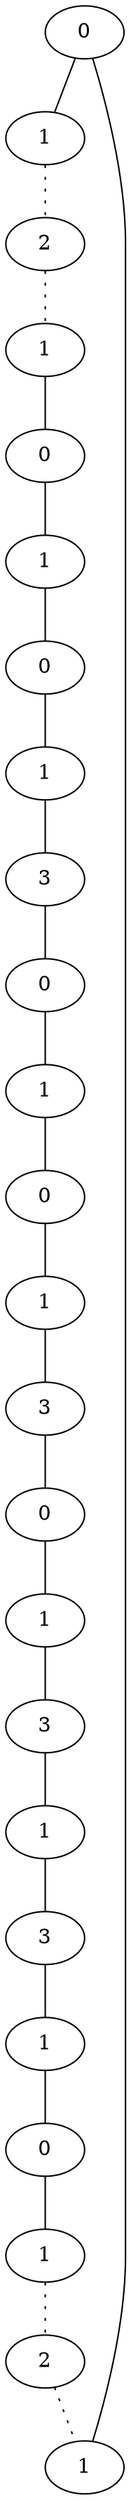 graph {
a0[label=0];
a1[label=1];
a2[label=2];
a3[label=1];
a4[label=0];
a5[label=1];
a6[label=0];
a7[label=1];
a8[label=3];
a9[label=0];
a10[label=1];
a11[label=0];
a12[label=1];
a13[label=3];
a14[label=0];
a15[label=1];
a16[label=3];
a17[label=1];
a18[label=3];
a19[label=1];
a20[label=0];
a21[label=1];
a22[label=2];
a23[label=1];
a0 -- a1;
a0 -- a23;
a1 -- a2 [style=dotted];
a2 -- a3 [style=dotted];
a3 -- a4;
a4 -- a5;
a5 -- a6;
a6 -- a7;
a7 -- a8;
a8 -- a9;
a9 -- a10;
a10 -- a11;
a11 -- a12;
a12 -- a13;
a13 -- a14;
a14 -- a15;
a15 -- a16;
a16 -- a17;
a17 -- a18;
a18 -- a19;
a19 -- a20;
a20 -- a21;
a21 -- a22 [style=dotted];
a22 -- a23 [style=dotted];
}
